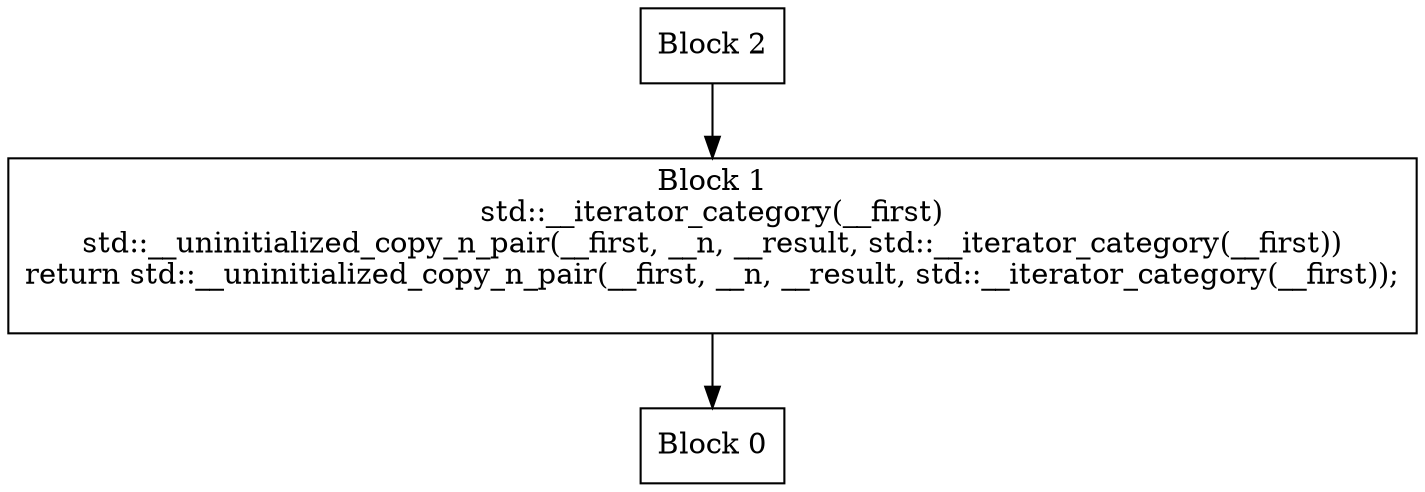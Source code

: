 digraph CFG {
  node [shape=box];
  0 [label="Block 0\n"];
  1 [label="Block 1\nstd::__iterator_category(__first)\nstd::__uninitialized_copy_n_pair(__first, __n, __result, std::__iterator_category(__first))\nreturn std::__uninitialized_copy_n_pair(__first, __n, __result, std::__iterator_category(__first));
\n"];
  2 [label="Block 2\n"];
  1 -> 0;
  2 -> 1;
}
